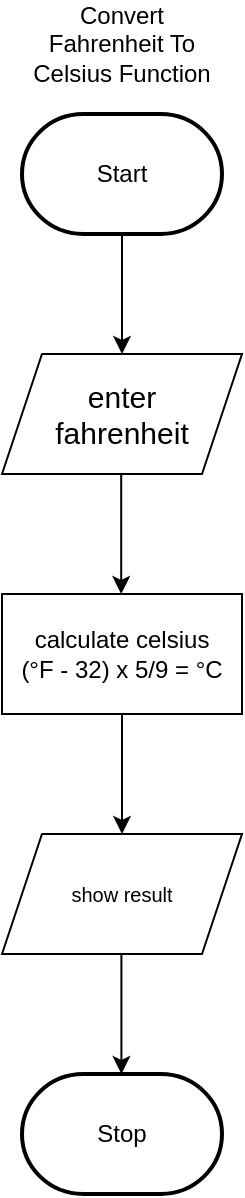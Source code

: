 <mxfile>
    <diagram id="HIP3nbAZw_EuaXWnEj3U" name="Page-1">
        <mxGraphModel dx="766" dy="613" grid="1" gridSize="10" guides="1" tooltips="1" connect="1" arrows="1" fold="1" page="1" pageScale="1" pageWidth="850" pageHeight="1100" math="0" shadow="0">
            <root>
                <mxCell id="0"/>
                <mxCell id="1" parent="0"/>
                <mxCell id="25" style="edgeStyle=orthogonalEdgeStyle;html=1;rounded=0;verticalAlign=middle;" edge="1" parent="1" source="26">
                    <mxGeometry relative="1" as="geometry">
                        <mxPoint x="310" y="460" as="targetPoint"/>
                    </mxGeometry>
                </mxCell>
                <mxCell id="26" value="Start" style="strokeWidth=2;html=1;shape=mxgraph.flowchart.terminator;whiteSpace=wrap;" vertex="1" parent="1">
                    <mxGeometry x="260" y="340" width="100" height="60" as="geometry"/>
                </mxCell>
                <mxCell id="27" value="Convert Fahrenheit To Celsius Function" style="text;strokeColor=none;align=center;fillColor=none;html=1;verticalAlign=middle;whiteSpace=wrap;rounded=0;" vertex="1" parent="1">
                    <mxGeometry x="260" y="290" width="100" height="30" as="geometry"/>
                </mxCell>
                <mxCell id="28" style="edgeStyle=orthogonalEdgeStyle;html=1;rounded=0;verticalAlign=middle;" edge="1" parent="1">
                    <mxGeometry relative="1" as="geometry">
                        <mxPoint x="309.6" y="520" as="sourcePoint"/>
                        <mxPoint x="309.6" y="580" as="targetPoint"/>
                    </mxGeometry>
                </mxCell>
                <mxCell id="29" value="&lt;span style=&quot;background-color: transparent;&quot;&gt;calculate celsius&lt;/span&gt;&lt;div&gt;&lt;span style=&quot;background-color: transparent;&quot;&gt;&lt;span style=&quot;font-size: 12px;&quot;&gt;(°F - 32) x 5/9 = °C&lt;/span&gt;&lt;/span&gt;&lt;/div&gt;" style="whiteSpace=wrap;html=1;" vertex="1" parent="1">
                    <mxGeometry x="250" y="580" width="120" height="60" as="geometry"/>
                </mxCell>
                <mxCell id="30" style="edgeStyle=orthogonalEdgeStyle;html=1;rounded=0;verticalAlign=middle;" edge="1" parent="1">
                    <mxGeometry relative="1" as="geometry">
                        <mxPoint x="310" y="640" as="sourcePoint"/>
                        <mxPoint x="310" y="700" as="targetPoint"/>
                    </mxGeometry>
                </mxCell>
                <mxCell id="31" value="Stop" style="strokeWidth=2;html=1;shape=mxgraph.flowchart.terminator;whiteSpace=wrap;" vertex="1" parent="1">
                    <mxGeometry x="260" y="820" width="100" height="60" as="geometry"/>
                </mxCell>
                <mxCell id="32" style="edgeStyle=orthogonalEdgeStyle;html=1;rounded=0;verticalAlign=middle;" edge="1" parent="1">
                    <mxGeometry relative="1" as="geometry">
                        <mxPoint x="309.7" y="760" as="sourcePoint"/>
                        <mxPoint x="309.7" y="820" as="targetPoint"/>
                        <Array as="points">
                            <mxPoint x="309.7" y="800"/>
                            <mxPoint x="309.7" y="800"/>
                        </Array>
                    </mxGeometry>
                </mxCell>
                <mxCell id="33" value="&lt;font style=&quot;font-size: 15px;&quot;&gt;enter&lt;/font&gt;&lt;div&gt;&lt;font style=&quot;font-size: 15px;&quot;&gt;fahrenheit&lt;/font&gt;&lt;/div&gt;" style="shape=parallelogram;perimeter=parallelogramPerimeter;whiteSpace=wrap;html=1;fixedSize=1;strokeColor=#000000;" vertex="1" parent="1">
                    <mxGeometry x="250" y="460" width="120" height="60" as="geometry"/>
                </mxCell>
                <mxCell id="34" value="&lt;span style=&quot;font-size: 10px;&quot;&gt;show result&lt;/span&gt;" style="shape=parallelogram;perimeter=parallelogramPerimeter;whiteSpace=wrap;html=1;fixedSize=1;" vertex="1" parent="1">
                    <mxGeometry x="250" y="700" width="120" height="60" as="geometry"/>
                </mxCell>
            </root>
        </mxGraphModel>
    </diagram>
</mxfile>
